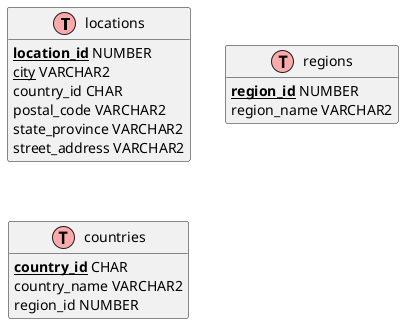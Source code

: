 
@startuml sample

!define Table(name,desc) class name as "desc" << (T,#FFAAAA) >>

!define primary_key(x) <b>x</b>
!define unique(x) <color:green>x</color>
!define not_null(x) <u>x</u>

hide methods
hide stereotypes

' Tables ...

Table(locations, "locations") {
primary_key(not_null(location_id)) NUMBER
not_null(city) VARCHAR2
country_id CHAR
postal_code VARCHAR2
state_province VARCHAR2
street_address VARCHAR2
}

Table(regions, "regions") {
primary_key(not_null(region_id)) NUMBER
region_name VARCHAR2
}

Table(countries, "countries") {
primary_key(not_null(country_id)) CHAR
country_name VARCHAR2
region_id NUMBER
}

' Relationships ...



@enduml
